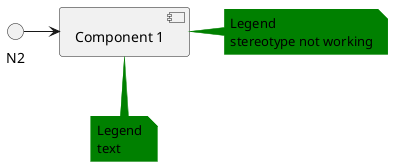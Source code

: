 {
  "sha1": "s3rkzn7m7920gn6nn39hc11il8iw26l",
  "insertion": {
    "when": "2024-06-04T17:28:44.639Z",
    "url": "https://forum.plantuml.net/13616/how-can-i-define-note-with-stereotype",
    "user": "plantuml@gmail.com"
  }
}
@startuml
skinparam shadowing<<legendnote>> false
skinparam note<<legendnote>> {
    backgroundcolor green
    bordercolor green
}

[Component 1] as C1

note bottom of C1 <<legendnote>>
Legend
text
end note

note as N1 <<legendnote>>
Legend
stereotype not working
end note

N1 -L-> C1
N2 -R-> C1
@enduml
